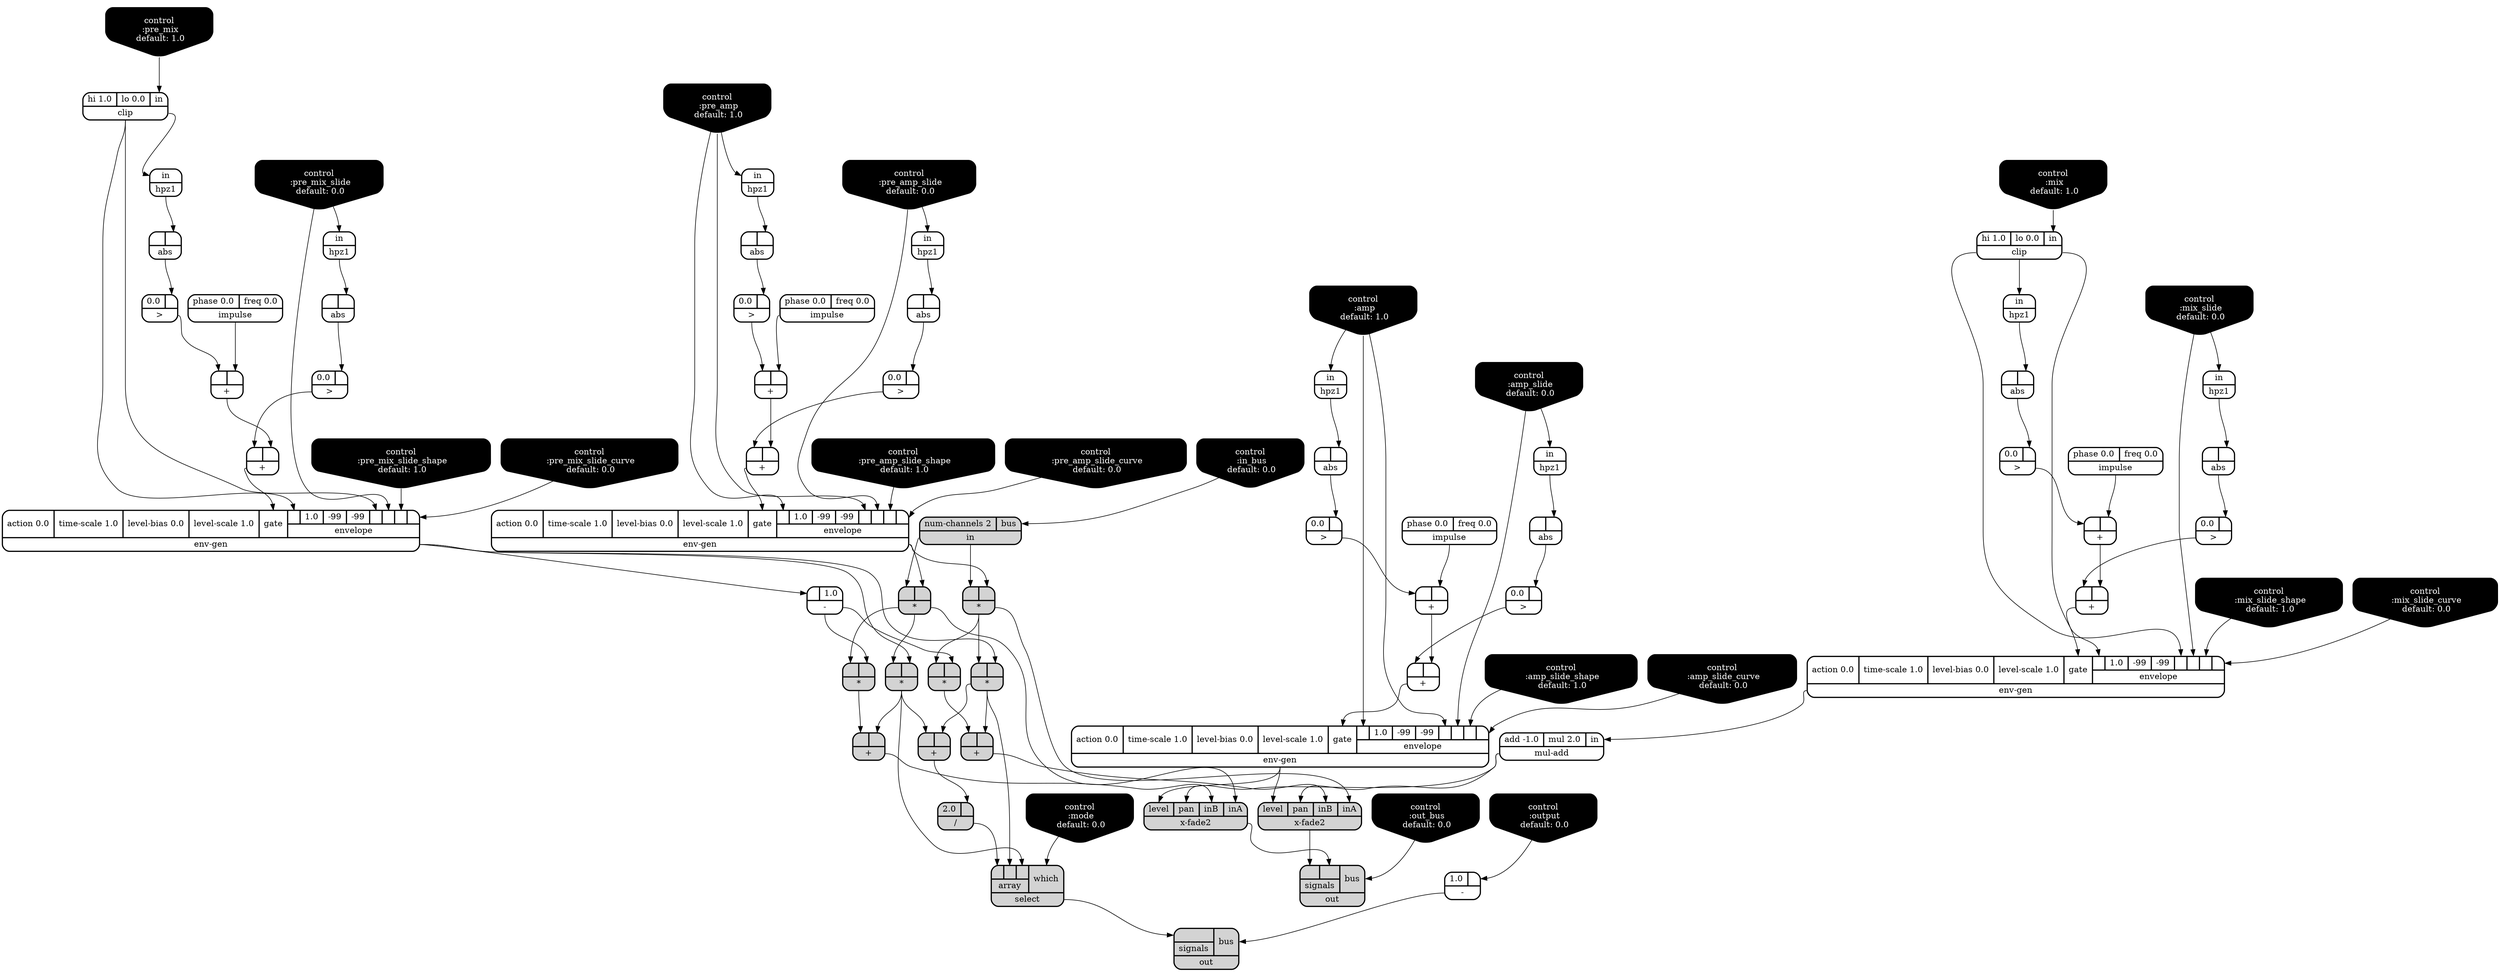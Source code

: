 digraph synthdef {
43 [label = "{{ <b> |<a> } |<__UG_NAME__>* }" style="filled, bold, rounded"  shape=record rankdir=LR];
44 [label = "{{ <b> |<a> } |<__UG_NAME__>* }" style="filled, bold, rounded"  shape=record rankdir=LR];
46 [label = "{{ <b> |<a> } |<__UG_NAME__>* }" style="filled, bold, rounded"  shape=record rankdir=LR];
47 [label = "{{ <b> |<a> } |<__UG_NAME__>* }" style="filled, bold, rounded"  shape=record rankdir=LR];
49 [label = "{{ <b> |<a> } |<__UG_NAME__>* }" style="filled, bold, rounded"  shape=record rankdir=LR];
72 [label = "{{ <b> |<a> } |<__UG_NAME__>* }" style="filled, bold, rounded"  shape=record rankdir=LR];
24 [label = "{{ <b> |<a> } |<__UG_NAME__>+ }" style="bold, rounded" shape=record rankdir=LR];
33 [label = "{{ <b> |<a> } |<__UG_NAME__>+ }" style="bold, rounded" shape=record rankdir=LR];
37 [label = "{{ <b> |<a> } |<__UG_NAME__>+ }" style="bold, rounded" shape=record rankdir=LR];
40 [label = "{{ <b> |<a> } |<__UG_NAME__>+ }" style="bold, rounded" shape=record rankdir=LR];
50 [label = "{{ <b> |<a> } |<__UG_NAME__>+ }" style="filled, bold, rounded"  shape=record rankdir=LR];
55 [label = "{{ <b> |<a> } |<__UG_NAME__>+ }" style="bold, rounded" shape=record rankdir=LR];
58 [label = "{{ <b> |<a> } |<__UG_NAME__>+ }" style="bold, rounded" shape=record rankdir=LR];
65 [label = "{{ <b> |<a> } |<__UG_NAME__>+ }" style="bold, rounded" shape=record rankdir=LR];
69 [label = "{{ <b> |<a> } |<__UG_NAME__>+ }" style="bold, rounded" shape=record rankdir=LR];
73 [label = "{{ <b> |<a> } |<__UG_NAME__>+ }" style="filled, bold, rounded"  shape=record rankdir=LR];
77 [label = "{{ <b> |<a> } |<__UG_NAME__>+ }" style="filled, bold, rounded"  shape=record rankdir=LR];
48 [label = "{{ <b> |<a> 1.0} |<__UG_NAME__>- }" style="bold, rounded" shape=record rankdir=LR];
76 [label = "{{ <b> 1.0|<a> } |<__UG_NAME__>- }" style="bold, rounded" shape=record rankdir=LR];
78 [label = "{{ <b> 2.0|<a> } |<__UG_NAME__>/ }" style="filled, bold, rounded"  shape=record rankdir=LR];
23 [label = "{{ <b> 0.0|<a> } |<__UG_NAME__>\> }" style="bold, rounded" shape=record rankdir=LR];
32 [label = "{{ <b> 0.0|<a> } |<__UG_NAME__>\> }" style="bold, rounded" shape=record rankdir=LR];
36 [label = "{{ <b> 0.0|<a> } |<__UG_NAME__>\> }" style="bold, rounded" shape=record rankdir=LR];
39 [label = "{{ <b> 0.0|<a> } |<__UG_NAME__>\> }" style="bold, rounded" shape=record rankdir=LR];
54 [label = "{{ <b> 0.0|<a> } |<__UG_NAME__>\> }" style="bold, rounded" shape=record rankdir=LR];
57 [label = "{{ <b> 0.0|<a> } |<__UG_NAME__>\> }" style="bold, rounded" shape=record rankdir=LR];
64 [label = "{{ <b> 0.0|<a> } |<__UG_NAME__>\> }" style="bold, rounded" shape=record rankdir=LR];
68 [label = "{{ <b> 0.0|<a> } |<__UG_NAME__>\> }" style="bold, rounded" shape=record rankdir=LR];
22 [label = "{{ <b> |<a> } |<__UG_NAME__>abs }" style="bold, rounded" shape=record rankdir=LR];
27 [label = "{{ <b> |<a> } |<__UG_NAME__>abs }" style="bold, rounded" shape=record rankdir=LR];
31 [label = "{{ <b> |<a> } |<__UG_NAME__>abs }" style="bold, rounded" shape=record rankdir=LR];
35 [label = "{{ <b> |<a> } |<__UG_NAME__>abs }" style="bold, rounded" shape=record rankdir=LR];
53 [label = "{{ <b> |<a> } |<__UG_NAME__>abs }" style="bold, rounded" shape=record rankdir=LR];
56 [label = "{{ <b> |<a> } |<__UG_NAME__>abs }" style="bold, rounded" shape=record rankdir=LR];
63 [label = "{{ <b> |<a> } |<__UG_NAME__>abs }" style="bold, rounded" shape=record rankdir=LR];
67 [label = "{{ <b> |<a> } |<__UG_NAME__>abs }" style="bold, rounded" shape=record rankdir=LR];
29 [label = "{{ <hi> hi 1.0|<lo> lo 0.0|<in> in} |<__UG_NAME__>clip }" style="bold, rounded" shape=record rankdir=LR];
45 [label = "{{ <hi> hi 1.0|<lo> lo 0.0|<in> in} |<__UG_NAME__>clip }" style="bold, rounded" shape=record rankdir=LR];
0 [label = "control
 :output
 default: 0.0" shape=invhouse style="rounded, filled, bold" fillcolor=black fontcolor=white ]; 
1 [label = "control
 :mode
 default: 0.0" shape=invhouse style="rounded, filled, bold" fillcolor=black fontcolor=white ]; 
2 [label = "control
 :pre_amp
 default: 1.0" shape=invhouse style="rounded, filled, bold" fillcolor=black fontcolor=white ]; 
3 [label = "control
 :pre_amp_slide
 default: 0.0" shape=invhouse style="rounded, filled, bold" fillcolor=black fontcolor=white ]; 
4 [label = "control
 :pre_amp_slide_shape
 default: 1.0" shape=invhouse style="rounded, filled, bold" fillcolor=black fontcolor=white ]; 
5 [label = "control
 :pre_amp_slide_curve
 default: 0.0" shape=invhouse style="rounded, filled, bold" fillcolor=black fontcolor=white ]; 
6 [label = "control
 :amp
 default: 1.0" shape=invhouse style="rounded, filled, bold" fillcolor=black fontcolor=white ]; 
7 [label = "control
 :amp_slide
 default: 0.0" shape=invhouse style="rounded, filled, bold" fillcolor=black fontcolor=white ]; 
8 [label = "control
 :amp_slide_shape
 default: 1.0" shape=invhouse style="rounded, filled, bold" fillcolor=black fontcolor=white ]; 
9 [label = "control
 :amp_slide_curve
 default: 0.0" shape=invhouse style="rounded, filled, bold" fillcolor=black fontcolor=white ]; 
10 [label = "control
 :mix
 default: 1.0" shape=invhouse style="rounded, filled, bold" fillcolor=black fontcolor=white ]; 
11 [label = "control
 :mix_slide
 default: 0.0" shape=invhouse style="rounded, filled, bold" fillcolor=black fontcolor=white ]; 
12 [label = "control
 :mix_slide_shape
 default: 1.0" shape=invhouse style="rounded, filled, bold" fillcolor=black fontcolor=white ]; 
13 [label = "control
 :mix_slide_curve
 default: 0.0" shape=invhouse style="rounded, filled, bold" fillcolor=black fontcolor=white ]; 
14 [label = "control
 :pre_mix
 default: 1.0" shape=invhouse style="rounded, filled, bold" fillcolor=black fontcolor=white ]; 
15 [label = "control
 :pre_mix_slide
 default: 0.0" shape=invhouse style="rounded, filled, bold" fillcolor=black fontcolor=white ]; 
16 [label = "control
 :pre_mix_slide_shape
 default: 1.0" shape=invhouse style="rounded, filled, bold" fillcolor=black fontcolor=white ]; 
17 [label = "control
 :pre_mix_slide_curve
 default: 0.0" shape=invhouse style="rounded, filled, bold" fillcolor=black fontcolor=white ]; 
18 [label = "control
 :in_bus
 default: 0.0" shape=invhouse style="rounded, filled, bold" fillcolor=black fontcolor=white ]; 
19 [label = "control
 :out_bus
 default: 0.0" shape=invhouse style="rounded, filled, bold" fillcolor=black fontcolor=white ]; 
38 [label = "{{ <action> action 0.0|<time____scale> time-scale 1.0|<level____bias> level-bias 0.0|<level____scale> level-scale 1.0|<gate> gate|{{<envelope___clip___0>|1.0|-99|-99|<envelope___clip___4>|<envelope___control___5>|<envelope___control___6>|<envelope___control___7>}|envelope}} |<__UG_NAME__>env-gen }" style="bold, rounded" shape=record rankdir=LR];
41 [label = "{{ <action> action 0.0|<time____scale> time-scale 1.0|<level____bias> level-bias 0.0|<level____scale> level-scale 1.0|<gate> gate|{{<envelope___control___0>|1.0|-99|-99|<envelope___control___4>|<envelope___control___5>|<envelope___control___6>|<envelope___control___7>}|envelope}} |<__UG_NAME__>env-gen }" style="bold, rounded" shape=record rankdir=LR];
59 [label = "{{ <action> action 0.0|<time____scale> time-scale 1.0|<level____bias> level-bias 0.0|<level____scale> level-scale 1.0|<gate> gate|{{<envelope___clip___0>|1.0|-99|-99|<envelope___clip___4>|<envelope___control___5>|<envelope___control___6>|<envelope___control___7>}|envelope}} |<__UG_NAME__>env-gen }" style="bold, rounded" shape=record rankdir=LR];
70 [label = "{{ <action> action 0.0|<time____scale> time-scale 1.0|<level____bias> level-bias 0.0|<level____scale> level-scale 1.0|<gate> gate|{{<envelope___control___0>|1.0|-99|-99|<envelope___control___4>|<envelope___control___5>|<envelope___control___6>|<envelope___control___7>}|envelope}} |<__UG_NAME__>env-gen }" style="bold, rounded" shape=record rankdir=LR];
21 [label = "{{ <in> in} |<__UG_NAME__>hpz1 }" style="bold, rounded" shape=record rankdir=LR];
25 [label = "{{ <in> in} |<__UG_NAME__>hpz1 }" style="bold, rounded" shape=record rankdir=LR];
26 [label = "{{ <in> in} |<__UG_NAME__>hpz1 }" style="bold, rounded" shape=record rankdir=LR];
30 [label = "{{ <in> in} |<__UG_NAME__>hpz1 }" style="bold, rounded" shape=record rankdir=LR];
34 [label = "{{ <in> in} |<__UG_NAME__>hpz1 }" style="bold, rounded" shape=record rankdir=LR];
52 [label = "{{ <in> in} |<__UG_NAME__>hpz1 }" style="bold, rounded" shape=record rankdir=LR];
62 [label = "{{ <in> in} |<__UG_NAME__>hpz1 }" style="bold, rounded" shape=record rankdir=LR];
66 [label = "{{ <in> in} |<__UG_NAME__>hpz1 }" style="bold, rounded" shape=record rankdir=LR];
20 [label = "{{ <phase> phase 0.0|<freq> freq 0.0} |<__UG_NAME__>impulse }" style="bold, rounded" shape=record rankdir=LR];
28 [label = "{{ <phase> phase 0.0|<freq> freq 0.0} |<__UG_NAME__>impulse }" style="bold, rounded" shape=record rankdir=LR];
51 [label = "{{ <phase> phase 0.0|<freq> freq 0.0} |<__UG_NAME__>impulse }" style="bold, rounded" shape=record rankdir=LR];
61 [label = "{{ <phase> phase 0.0|<freq> freq 0.0} |<__UG_NAME__>impulse }" style="bold, rounded" shape=record rankdir=LR];
42 [label = "{{ <num____channels> num-channels 2|<bus> bus} |<__UG_NAME__>in }" style="filled, bold, rounded"  shape=record rankdir=LR];
60 [label = "{{ <add> add -1.0|<mul> mul 2.0|<in> in} |<__UG_NAME__>mul-add }" style="bold, rounded" shape=record rankdir=LR];
75 [label = "{{ {{<signals___x____fade2___0>|<signals___x____fade2___1>}|signals}|<bus> bus} |<__UG_NAME__>out }" style="filled, bold, rounded"  shape=record rankdir=LR];
80 [label = "{{ {{<signals___select___0>}|signals}|<bus> bus} |<__UG_NAME__>out }" style="filled, bold, rounded"  shape=record rankdir=LR];
79 [label = "{{ {{<array___binary____op____u____gen___0>|<array___binary____op____u____gen___1>|<array___binary____op____u____gen___2>}|array}|<which> which} |<__UG_NAME__>select }" style="filled, bold, rounded"  shape=record rankdir=LR];
71 [label = "{{ <level> level|<pan> pan|<inb> inB|<ina> inA} |<__UG_NAME__>x-fade2 }" style="filled, bold, rounded"  shape=record rankdir=LR];
74 [label = "{{ <level> level|<pan> pan|<inb> inB|<ina> inA} |<__UG_NAME__>x-fade2 }" style="filled, bold, rounded"  shape=record rankdir=LR];

41:__UG_NAME__ -> 43:a ;
42:__UG_NAME__ -> 43:b ;
38:__UG_NAME__ -> 44:a ;
43:__UG_NAME__ -> 44:b ;
41:__UG_NAME__ -> 46:a ;
42:__UG_NAME__ -> 46:b ;
38:__UG_NAME__ -> 47:a ;
46:__UG_NAME__ -> 47:b ;
48:__UG_NAME__ -> 49:a ;
46:__UG_NAME__ -> 49:b ;
48:__UG_NAME__ -> 72:a ;
43:__UG_NAME__ -> 72:b ;
20:__UG_NAME__ -> 24:a ;
23:__UG_NAME__ -> 24:b ;
28:__UG_NAME__ -> 33:a ;
32:__UG_NAME__ -> 33:b ;
33:__UG_NAME__ -> 37:a ;
36:__UG_NAME__ -> 37:b ;
24:__UG_NAME__ -> 40:a ;
39:__UG_NAME__ -> 40:b ;
47:__UG_NAME__ -> 50:a ;
49:__UG_NAME__ -> 50:b ;
51:__UG_NAME__ -> 55:a ;
54:__UG_NAME__ -> 55:b ;
55:__UG_NAME__ -> 58:a ;
57:__UG_NAME__ -> 58:b ;
61:__UG_NAME__ -> 65:a ;
64:__UG_NAME__ -> 65:b ;
65:__UG_NAME__ -> 69:a ;
68:__UG_NAME__ -> 69:b ;
44:__UG_NAME__ -> 73:a ;
72:__UG_NAME__ -> 73:b ;
47:__UG_NAME__ -> 77:a ;
44:__UG_NAME__ -> 77:b ;
38:__UG_NAME__ -> 48:b ;
0:__UG_NAME__ -> 76:a ;
77:__UG_NAME__ -> 78:a ;
22:__UG_NAME__ -> 23:a ;
31:__UG_NAME__ -> 32:a ;
35:__UG_NAME__ -> 36:a ;
27:__UG_NAME__ -> 39:a ;
53:__UG_NAME__ -> 54:a ;
56:__UG_NAME__ -> 57:a ;
63:__UG_NAME__ -> 64:a ;
67:__UG_NAME__ -> 68:a ;
21:__UG_NAME__ -> 22:a ;
26:__UG_NAME__ -> 27:a ;
30:__UG_NAME__ -> 31:a ;
34:__UG_NAME__ -> 35:a ;
52:__UG_NAME__ -> 53:a ;
25:__UG_NAME__ -> 56:a ;
62:__UG_NAME__ -> 63:a ;
66:__UG_NAME__ -> 67:a ;
14:__UG_NAME__ -> 29:in ;
10:__UG_NAME__ -> 45:in ;
29:__UG_NAME__ -> 38:envelope___clip___0 ;
29:__UG_NAME__ -> 38:envelope___clip___4 ;
15:__UG_NAME__ -> 38:envelope___control___5 ;
16:__UG_NAME__ -> 38:envelope___control___6 ;
17:__UG_NAME__ -> 38:envelope___control___7 ;
37:__UG_NAME__ -> 38:gate ;
2:__UG_NAME__ -> 41:envelope___control___0 ;
2:__UG_NAME__ -> 41:envelope___control___4 ;
3:__UG_NAME__ -> 41:envelope___control___5 ;
4:__UG_NAME__ -> 41:envelope___control___6 ;
5:__UG_NAME__ -> 41:envelope___control___7 ;
40:__UG_NAME__ -> 41:gate ;
45:__UG_NAME__ -> 59:envelope___clip___0 ;
45:__UG_NAME__ -> 59:envelope___clip___4 ;
11:__UG_NAME__ -> 59:envelope___control___5 ;
12:__UG_NAME__ -> 59:envelope___control___6 ;
13:__UG_NAME__ -> 59:envelope___control___7 ;
58:__UG_NAME__ -> 59:gate ;
6:__UG_NAME__ -> 70:envelope___control___0 ;
6:__UG_NAME__ -> 70:envelope___control___4 ;
7:__UG_NAME__ -> 70:envelope___control___5 ;
8:__UG_NAME__ -> 70:envelope___control___6 ;
9:__UG_NAME__ -> 70:envelope___control___7 ;
69:__UG_NAME__ -> 70:gate ;
2:__UG_NAME__ -> 21:in ;
11:__UG_NAME__ -> 25:in ;
3:__UG_NAME__ -> 26:in ;
29:__UG_NAME__ -> 30:in ;
15:__UG_NAME__ -> 34:in ;
45:__UG_NAME__ -> 52:in ;
6:__UG_NAME__ -> 62:in ;
7:__UG_NAME__ -> 66:in ;
18:__UG_NAME__ -> 42:bus ;
59:__UG_NAME__ -> 60:in ;
19:__UG_NAME__ -> 75:bus ;
71:__UG_NAME__ -> 75:signals___x____fade2___0 ;
74:__UG_NAME__ -> 75:signals___x____fade2___1 ;
76:__UG_NAME__ -> 80:bus ;
79:__UG_NAME__ -> 80:signals___select___0 ;
1:__UG_NAME__ -> 79:which ;
78:__UG_NAME__ -> 79:array___binary____op____u____gen___0 ;
47:__UG_NAME__ -> 79:array___binary____op____u____gen___1 ;
44:__UG_NAME__ -> 79:array___binary____op____u____gen___2 ;
46:__UG_NAME__ -> 71:ina ;
50:__UG_NAME__ -> 71:inb ;
60:__UG_NAME__ -> 71:pan ;
70:__UG_NAME__ -> 71:level ;
43:__UG_NAME__ -> 74:ina ;
73:__UG_NAME__ -> 74:inb ;
60:__UG_NAME__ -> 74:pan ;
70:__UG_NAME__ -> 74:level ;

}